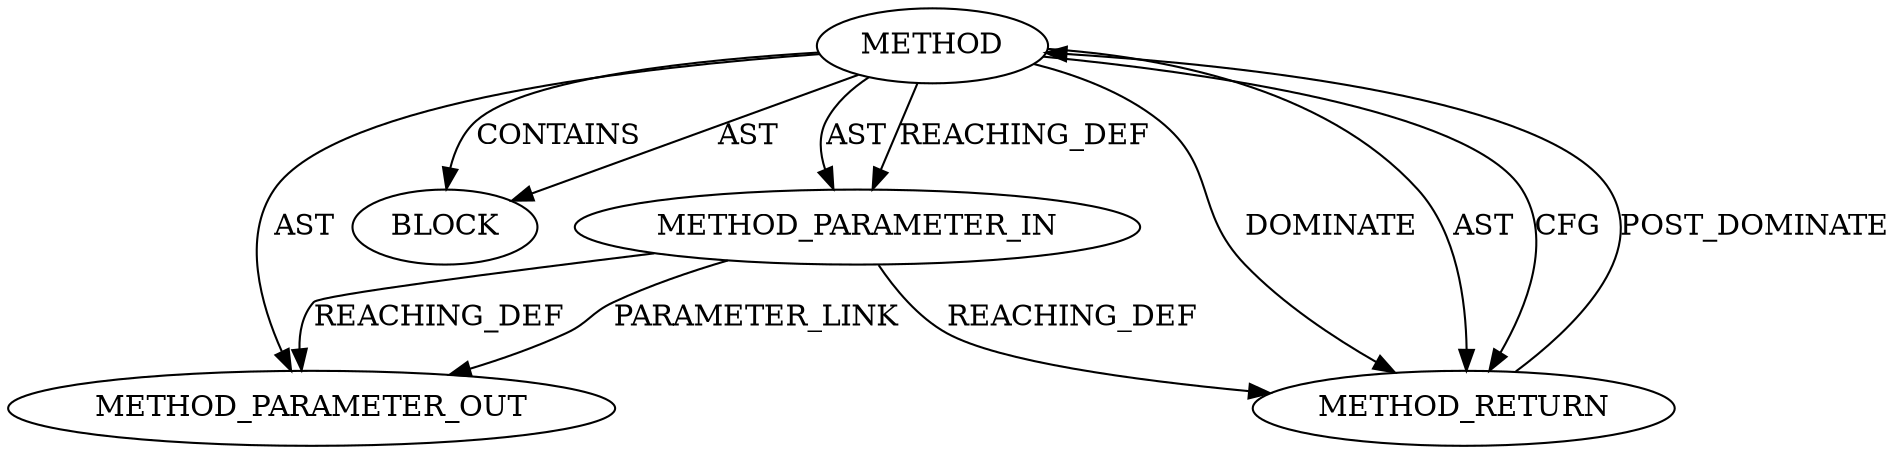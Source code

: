 digraph {
  26715 [label=METHOD AST_PARENT_TYPE="NAMESPACE_BLOCK" AST_PARENT_FULL_NAME="<global>" ORDER=0 CODE="<empty>" FULL_NAME="EC_POINT_new" IS_EXTERNAL=true FILENAME="<empty>" SIGNATURE="" NAME="EC_POINT_new"]
  27684 [label=METHOD_PARAMETER_OUT ORDER=1 CODE="p1" IS_VARIADIC=false TYPE_FULL_NAME="ANY" EVALUATION_STRATEGY="BY_VALUE" INDEX=1 NAME="p1"]
  26717 [label=BLOCK ORDER=1 ARGUMENT_INDEX=1 CODE="<empty>" TYPE_FULL_NAME="ANY"]
  26716 [label=METHOD_PARAMETER_IN ORDER=1 CODE="p1" IS_VARIADIC=false TYPE_FULL_NAME="ANY" EVALUATION_STRATEGY="BY_VALUE" INDEX=1 NAME="p1"]
  26718 [label=METHOD_RETURN ORDER=2 CODE="RET" TYPE_FULL_NAME="ANY" EVALUATION_STRATEGY="BY_VALUE"]
  26715 -> 26718 [label=DOMINATE ]
  26715 -> 26718 [label=AST ]
  26716 -> 27684 [label=REACHING_DEF VARIABLE="p1"]
  26715 -> 26716 [label=AST ]
  26715 -> 27684 [label=AST ]
  26716 -> 27684 [label=PARAMETER_LINK ]
  26715 -> 26717 [label=CONTAINS ]
  26715 -> 26718 [label=CFG ]
  26715 -> 26716 [label=REACHING_DEF VARIABLE=""]
  26718 -> 26715 [label=POST_DOMINATE ]
  26716 -> 26718 [label=REACHING_DEF VARIABLE="p1"]
  26715 -> 26717 [label=AST ]
}
